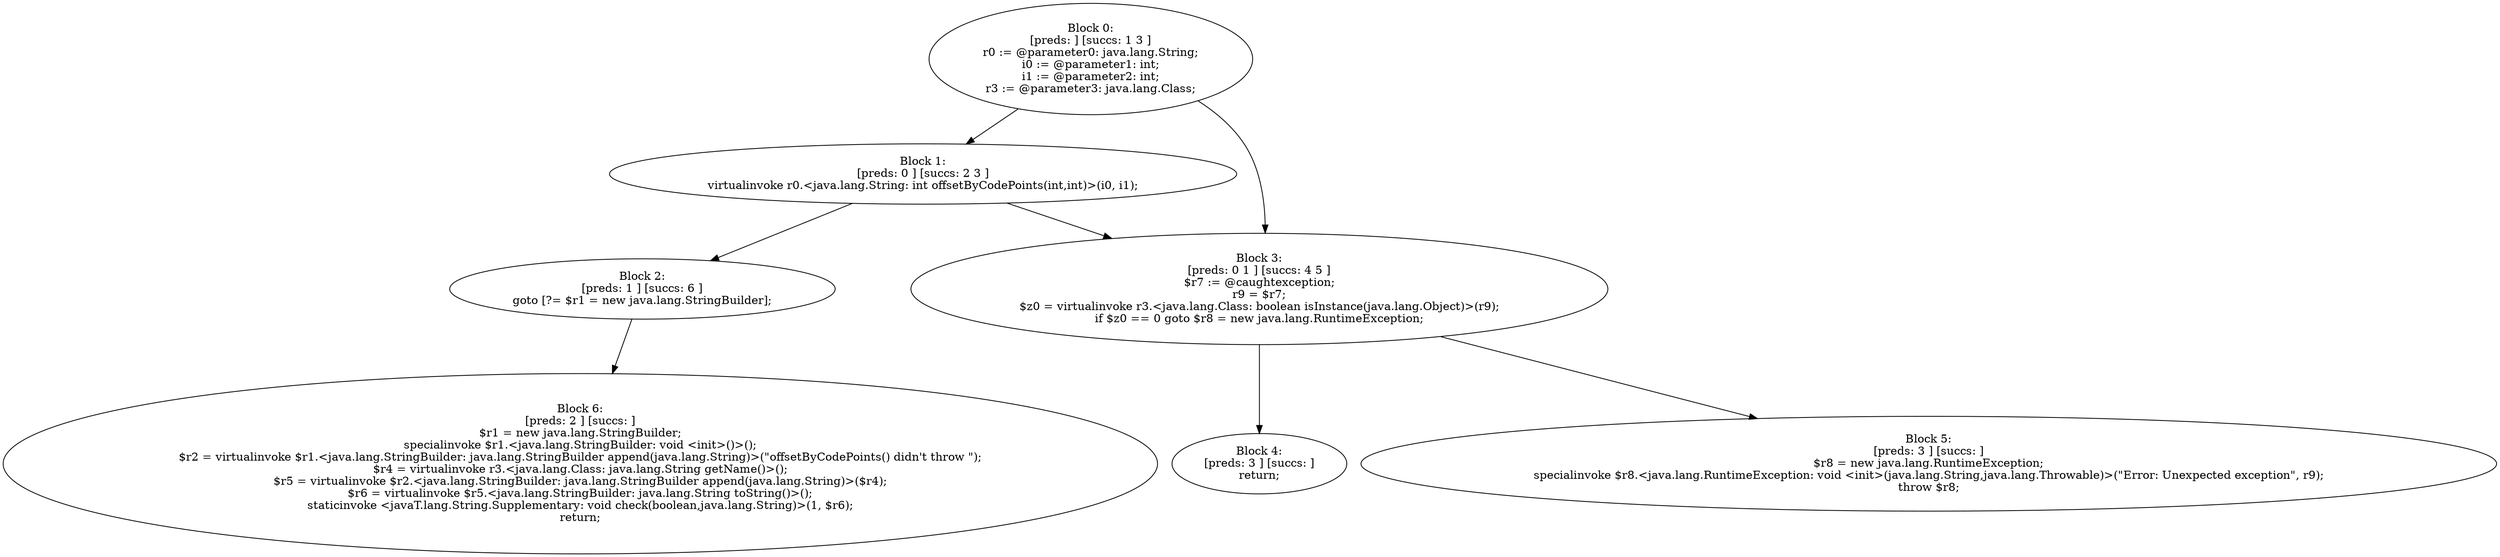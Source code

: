 digraph "unitGraph" {
    "Block 0:
[preds: ] [succs: 1 3 ]
r0 := @parameter0: java.lang.String;
i0 := @parameter1: int;
i1 := @parameter2: int;
r3 := @parameter3: java.lang.Class;
"
    "Block 1:
[preds: 0 ] [succs: 2 3 ]
virtualinvoke r0.<java.lang.String: int offsetByCodePoints(int,int)>(i0, i1);
"
    "Block 2:
[preds: 1 ] [succs: 6 ]
goto [?= $r1 = new java.lang.StringBuilder];
"
    "Block 3:
[preds: 0 1 ] [succs: 4 5 ]
$r7 := @caughtexception;
r9 = $r7;
$z0 = virtualinvoke r3.<java.lang.Class: boolean isInstance(java.lang.Object)>(r9);
if $z0 == 0 goto $r8 = new java.lang.RuntimeException;
"
    "Block 4:
[preds: 3 ] [succs: ]
return;
"
    "Block 5:
[preds: 3 ] [succs: ]
$r8 = new java.lang.RuntimeException;
specialinvoke $r8.<java.lang.RuntimeException: void <init>(java.lang.String,java.lang.Throwable)>(\"Error: Unexpected exception\", r9);
throw $r8;
"
    "Block 6:
[preds: 2 ] [succs: ]
$r1 = new java.lang.StringBuilder;
specialinvoke $r1.<java.lang.StringBuilder: void <init>()>();
$r2 = virtualinvoke $r1.<java.lang.StringBuilder: java.lang.StringBuilder append(java.lang.String)>(\"offsetByCodePoints() didn\'t throw \");
$r4 = virtualinvoke r3.<java.lang.Class: java.lang.String getName()>();
$r5 = virtualinvoke $r2.<java.lang.StringBuilder: java.lang.StringBuilder append(java.lang.String)>($r4);
$r6 = virtualinvoke $r5.<java.lang.StringBuilder: java.lang.String toString()>();
staticinvoke <javaT.lang.String.Supplementary: void check(boolean,java.lang.String)>(1, $r6);
return;
"
    "Block 0:
[preds: ] [succs: 1 3 ]
r0 := @parameter0: java.lang.String;
i0 := @parameter1: int;
i1 := @parameter2: int;
r3 := @parameter3: java.lang.Class;
"->"Block 1:
[preds: 0 ] [succs: 2 3 ]
virtualinvoke r0.<java.lang.String: int offsetByCodePoints(int,int)>(i0, i1);
";
    "Block 0:
[preds: ] [succs: 1 3 ]
r0 := @parameter0: java.lang.String;
i0 := @parameter1: int;
i1 := @parameter2: int;
r3 := @parameter3: java.lang.Class;
"->"Block 3:
[preds: 0 1 ] [succs: 4 5 ]
$r7 := @caughtexception;
r9 = $r7;
$z0 = virtualinvoke r3.<java.lang.Class: boolean isInstance(java.lang.Object)>(r9);
if $z0 == 0 goto $r8 = new java.lang.RuntimeException;
";
    "Block 1:
[preds: 0 ] [succs: 2 3 ]
virtualinvoke r0.<java.lang.String: int offsetByCodePoints(int,int)>(i0, i1);
"->"Block 2:
[preds: 1 ] [succs: 6 ]
goto [?= $r1 = new java.lang.StringBuilder];
";
    "Block 1:
[preds: 0 ] [succs: 2 3 ]
virtualinvoke r0.<java.lang.String: int offsetByCodePoints(int,int)>(i0, i1);
"->"Block 3:
[preds: 0 1 ] [succs: 4 5 ]
$r7 := @caughtexception;
r9 = $r7;
$z0 = virtualinvoke r3.<java.lang.Class: boolean isInstance(java.lang.Object)>(r9);
if $z0 == 0 goto $r8 = new java.lang.RuntimeException;
";
    "Block 2:
[preds: 1 ] [succs: 6 ]
goto [?= $r1 = new java.lang.StringBuilder];
"->"Block 6:
[preds: 2 ] [succs: ]
$r1 = new java.lang.StringBuilder;
specialinvoke $r1.<java.lang.StringBuilder: void <init>()>();
$r2 = virtualinvoke $r1.<java.lang.StringBuilder: java.lang.StringBuilder append(java.lang.String)>(\"offsetByCodePoints() didn\'t throw \");
$r4 = virtualinvoke r3.<java.lang.Class: java.lang.String getName()>();
$r5 = virtualinvoke $r2.<java.lang.StringBuilder: java.lang.StringBuilder append(java.lang.String)>($r4);
$r6 = virtualinvoke $r5.<java.lang.StringBuilder: java.lang.String toString()>();
staticinvoke <javaT.lang.String.Supplementary: void check(boolean,java.lang.String)>(1, $r6);
return;
";
    "Block 3:
[preds: 0 1 ] [succs: 4 5 ]
$r7 := @caughtexception;
r9 = $r7;
$z0 = virtualinvoke r3.<java.lang.Class: boolean isInstance(java.lang.Object)>(r9);
if $z0 == 0 goto $r8 = new java.lang.RuntimeException;
"->"Block 4:
[preds: 3 ] [succs: ]
return;
";
    "Block 3:
[preds: 0 1 ] [succs: 4 5 ]
$r7 := @caughtexception;
r9 = $r7;
$z0 = virtualinvoke r3.<java.lang.Class: boolean isInstance(java.lang.Object)>(r9);
if $z0 == 0 goto $r8 = new java.lang.RuntimeException;
"->"Block 5:
[preds: 3 ] [succs: ]
$r8 = new java.lang.RuntimeException;
specialinvoke $r8.<java.lang.RuntimeException: void <init>(java.lang.String,java.lang.Throwable)>(\"Error: Unexpected exception\", r9);
throw $r8;
";
}
